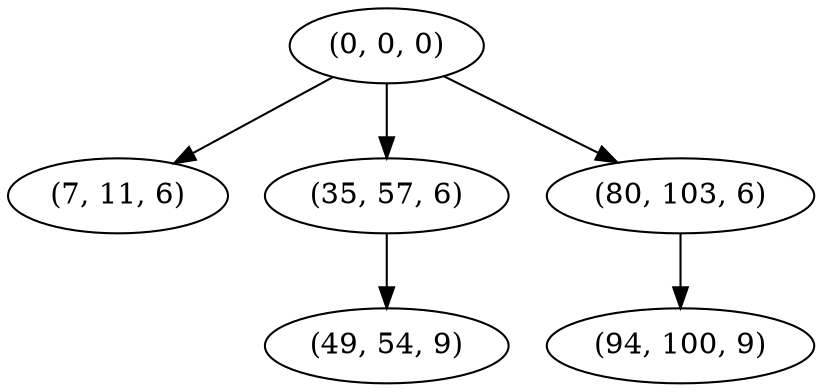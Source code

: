 digraph tree {
    "(0, 0, 0)";
    "(7, 11, 6)";
    "(35, 57, 6)";
    "(49, 54, 9)";
    "(80, 103, 6)";
    "(94, 100, 9)";
    "(0, 0, 0)" -> "(7, 11, 6)";
    "(0, 0, 0)" -> "(35, 57, 6)";
    "(0, 0, 0)" -> "(80, 103, 6)";
    "(35, 57, 6)" -> "(49, 54, 9)";
    "(80, 103, 6)" -> "(94, 100, 9)";
}

